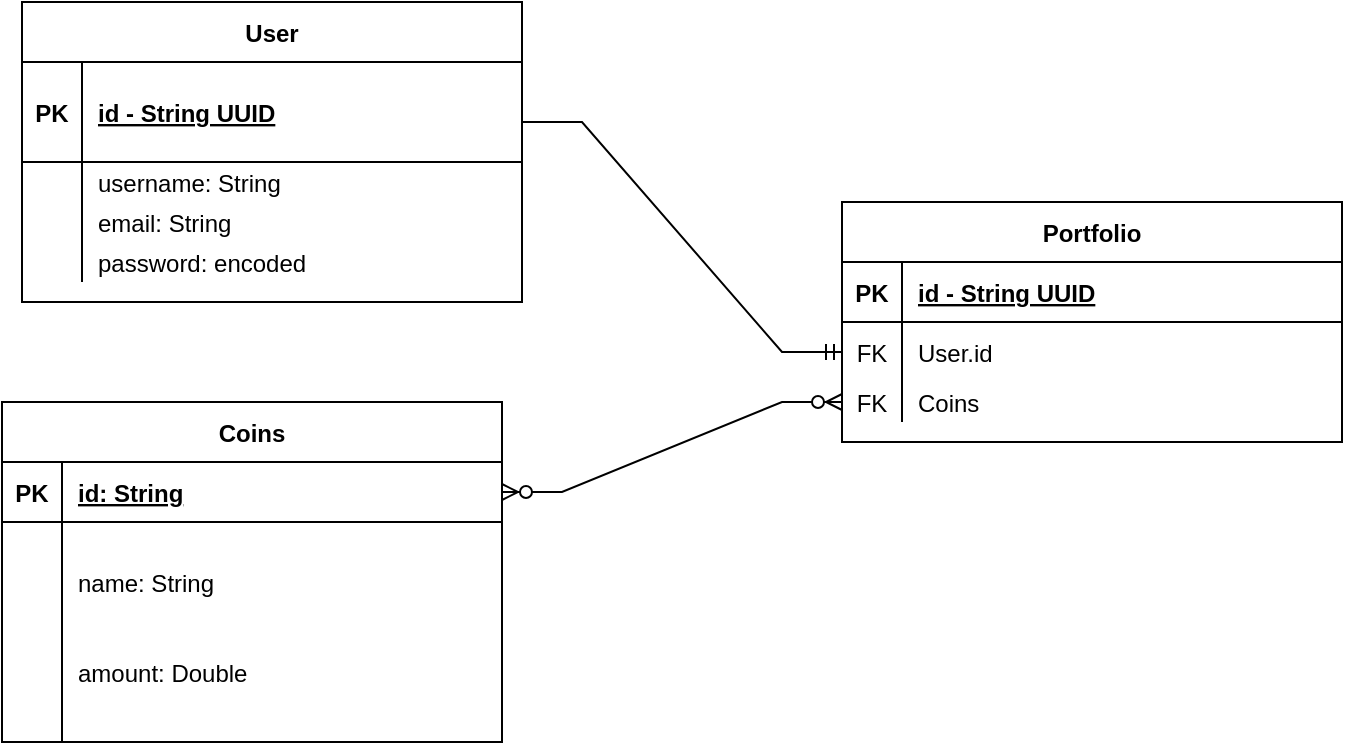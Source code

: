 <mxfile version="20.6.2" type="device"><diagram id="R2lEEEUBdFMjLlhIrx00" name="Page-1"><mxGraphModel dx="991" dy="578" grid="1" gridSize="10" guides="1" tooltips="1" connect="1" arrows="1" fold="1" page="1" pageScale="1" pageWidth="850" pageHeight="1100" math="0" shadow="0" extFonts="Permanent Marker^https://fonts.googleapis.com/css?family=Permanent+Marker"><root><mxCell id="0"/><mxCell id="1" parent="0"/><mxCell id="C-vyLk0tnHw3VtMMgP7b-23" value="Portfolio" style="shape=table;startSize=30;container=1;collapsible=1;childLayout=tableLayout;fixedRows=1;rowLines=0;fontStyle=1;align=center;resizeLast=1;" parent="1" vertex="1"><mxGeometry x="470" y="160" width="250" height="120" as="geometry"/></mxCell><mxCell id="C-vyLk0tnHw3VtMMgP7b-24" value="" style="shape=partialRectangle;collapsible=0;dropTarget=0;pointerEvents=0;fillColor=none;points=[[0,0.5],[1,0.5]];portConstraint=eastwest;top=0;left=0;right=0;bottom=1;" parent="C-vyLk0tnHw3VtMMgP7b-23" vertex="1"><mxGeometry y="30" width="250" height="30" as="geometry"/></mxCell><mxCell id="C-vyLk0tnHw3VtMMgP7b-25" value="PK" style="shape=partialRectangle;overflow=hidden;connectable=0;fillColor=none;top=0;left=0;bottom=0;right=0;fontStyle=1;" parent="C-vyLk0tnHw3VtMMgP7b-24" vertex="1"><mxGeometry width="30" height="30" as="geometry"><mxRectangle width="30" height="30" as="alternateBounds"/></mxGeometry></mxCell><mxCell id="C-vyLk0tnHw3VtMMgP7b-26" value="id - String UUID" style="shape=partialRectangle;overflow=hidden;connectable=0;fillColor=none;top=0;left=0;bottom=0;right=0;align=left;spacingLeft=6;fontStyle=5;" parent="C-vyLk0tnHw3VtMMgP7b-24" vertex="1"><mxGeometry x="30" width="220" height="30" as="geometry"><mxRectangle width="220" height="30" as="alternateBounds"/></mxGeometry></mxCell><mxCell id="C-vyLk0tnHw3VtMMgP7b-27" value="" style="shape=partialRectangle;collapsible=0;dropTarget=0;pointerEvents=0;fillColor=none;points=[[0,0.5],[1,0.5]];portConstraint=eastwest;top=0;left=0;right=0;bottom=0;" parent="C-vyLk0tnHw3VtMMgP7b-23" vertex="1"><mxGeometry y="60" width="250" height="30" as="geometry"/></mxCell><mxCell id="C-vyLk0tnHw3VtMMgP7b-28" value="FK" style="shape=partialRectangle;overflow=hidden;connectable=0;fillColor=none;top=0;left=0;bottom=0;right=0;" parent="C-vyLk0tnHw3VtMMgP7b-27" vertex="1"><mxGeometry width="30" height="30" as="geometry"><mxRectangle width="30" height="30" as="alternateBounds"/></mxGeometry></mxCell><mxCell id="C-vyLk0tnHw3VtMMgP7b-29" value="User.id" style="shape=partialRectangle;overflow=hidden;connectable=0;fillColor=none;top=0;left=0;bottom=0;right=0;align=left;spacingLeft=6;" parent="C-vyLk0tnHw3VtMMgP7b-27" vertex="1"><mxGeometry x="30" width="220" height="30" as="geometry"><mxRectangle width="220" height="30" as="alternateBounds"/></mxGeometry></mxCell><mxCell id="l9Rk30iuMOEpbTZ2LbPn-4" style="shape=partialRectangle;collapsible=0;dropTarget=0;pointerEvents=0;fillColor=none;points=[[0,0.5],[1,0.5]];portConstraint=eastwest;top=0;left=0;right=0;bottom=0;" vertex="1" parent="C-vyLk0tnHw3VtMMgP7b-23"><mxGeometry y="90" width="250" height="20" as="geometry"/></mxCell><mxCell id="l9Rk30iuMOEpbTZ2LbPn-5" value="FK" style="shape=partialRectangle;overflow=hidden;connectable=0;fillColor=none;top=0;left=0;bottom=0;right=0;" vertex="1" parent="l9Rk30iuMOEpbTZ2LbPn-4"><mxGeometry width="30" height="20" as="geometry"><mxRectangle width="30" height="20" as="alternateBounds"/></mxGeometry></mxCell><mxCell id="l9Rk30iuMOEpbTZ2LbPn-6" value="Coins" style="shape=partialRectangle;overflow=hidden;connectable=0;fillColor=none;top=0;left=0;bottom=0;right=0;align=left;spacingLeft=6;" vertex="1" parent="l9Rk30iuMOEpbTZ2LbPn-4"><mxGeometry x="30" width="220" height="20" as="geometry"><mxRectangle width="220" height="20" as="alternateBounds"/></mxGeometry></mxCell><mxCell id="l9Rk30iuMOEpbTZ2LbPn-28" value="User" style="shape=table;startSize=30;container=1;collapsible=1;childLayout=tableLayout;fixedRows=1;rowLines=0;fontStyle=1;align=center;resizeLast=1;" vertex="1" parent="1"><mxGeometry x="60" y="60" width="250" height="150" as="geometry"/></mxCell><mxCell id="l9Rk30iuMOEpbTZ2LbPn-29" value="" style="shape=partialRectangle;collapsible=0;dropTarget=0;pointerEvents=0;fillColor=none;points=[[0,0.5],[1,0.5]];portConstraint=eastwest;top=0;left=0;right=0;bottom=1;" vertex="1" parent="l9Rk30iuMOEpbTZ2LbPn-28"><mxGeometry y="30" width="250" height="50" as="geometry"/></mxCell><mxCell id="l9Rk30iuMOEpbTZ2LbPn-30" value="PK" style="shape=partialRectangle;overflow=hidden;connectable=0;fillColor=none;top=0;left=0;bottom=0;right=0;fontStyle=1;" vertex="1" parent="l9Rk30iuMOEpbTZ2LbPn-29"><mxGeometry width="30" height="50" as="geometry"><mxRectangle width="30" height="50" as="alternateBounds"/></mxGeometry></mxCell><mxCell id="l9Rk30iuMOEpbTZ2LbPn-31" value="id - String UUID" style="shape=partialRectangle;overflow=hidden;connectable=0;fillColor=none;top=0;left=0;bottom=0;right=0;align=left;spacingLeft=6;fontStyle=5;" vertex="1" parent="l9Rk30iuMOEpbTZ2LbPn-29"><mxGeometry x="30" width="220" height="50" as="geometry"><mxRectangle width="220" height="50" as="alternateBounds"/></mxGeometry></mxCell><mxCell id="l9Rk30iuMOEpbTZ2LbPn-35" style="shape=partialRectangle;collapsible=0;dropTarget=0;pointerEvents=0;fillColor=none;points=[[0,0.5],[1,0.5]];portConstraint=eastwest;top=0;left=0;right=0;bottom=0;" vertex="1" parent="l9Rk30iuMOEpbTZ2LbPn-28"><mxGeometry y="80" width="250" height="20" as="geometry"/></mxCell><mxCell id="l9Rk30iuMOEpbTZ2LbPn-36" style="shape=partialRectangle;overflow=hidden;connectable=0;fillColor=none;top=0;left=0;bottom=0;right=0;" vertex="1" parent="l9Rk30iuMOEpbTZ2LbPn-35"><mxGeometry width="30" height="20" as="geometry"><mxRectangle width="30" height="20" as="alternateBounds"/></mxGeometry></mxCell><mxCell id="l9Rk30iuMOEpbTZ2LbPn-37" value="username: String" style="shape=partialRectangle;overflow=hidden;connectable=0;fillColor=none;top=0;left=0;bottom=0;right=0;align=left;spacingLeft=6;" vertex="1" parent="l9Rk30iuMOEpbTZ2LbPn-35"><mxGeometry x="30" width="220" height="20" as="geometry"><mxRectangle width="220" height="20" as="alternateBounds"/></mxGeometry></mxCell><mxCell id="l9Rk30iuMOEpbTZ2LbPn-38" style="shape=partialRectangle;collapsible=0;dropTarget=0;pointerEvents=0;fillColor=none;points=[[0,0.5],[1,0.5]];portConstraint=eastwest;top=0;left=0;right=0;bottom=0;" vertex="1" parent="l9Rk30iuMOEpbTZ2LbPn-28"><mxGeometry y="100" width="250" height="20" as="geometry"/></mxCell><mxCell id="l9Rk30iuMOEpbTZ2LbPn-39" style="shape=partialRectangle;overflow=hidden;connectable=0;fillColor=none;top=0;left=0;bottom=0;right=0;" vertex="1" parent="l9Rk30iuMOEpbTZ2LbPn-38"><mxGeometry width="30" height="20" as="geometry"><mxRectangle width="30" height="20" as="alternateBounds"/></mxGeometry></mxCell><mxCell id="l9Rk30iuMOEpbTZ2LbPn-40" value="email: String" style="shape=partialRectangle;overflow=hidden;connectable=0;fillColor=none;top=0;left=0;bottom=0;right=0;align=left;spacingLeft=6;" vertex="1" parent="l9Rk30iuMOEpbTZ2LbPn-38"><mxGeometry x="30" width="220" height="20" as="geometry"><mxRectangle width="220" height="20" as="alternateBounds"/></mxGeometry></mxCell><mxCell id="l9Rk30iuMOEpbTZ2LbPn-41" style="shape=partialRectangle;collapsible=0;dropTarget=0;pointerEvents=0;fillColor=none;points=[[0,0.5],[1,0.5]];portConstraint=eastwest;top=0;left=0;right=0;bottom=0;" vertex="1" parent="l9Rk30iuMOEpbTZ2LbPn-28"><mxGeometry y="120" width="250" height="20" as="geometry"/></mxCell><mxCell id="l9Rk30iuMOEpbTZ2LbPn-42" style="shape=partialRectangle;overflow=hidden;connectable=0;fillColor=none;top=0;left=0;bottom=0;right=0;" vertex="1" parent="l9Rk30iuMOEpbTZ2LbPn-41"><mxGeometry width="30" height="20" as="geometry"><mxRectangle width="30" height="20" as="alternateBounds"/></mxGeometry></mxCell><mxCell id="l9Rk30iuMOEpbTZ2LbPn-43" value="password: encoded" style="shape=partialRectangle;overflow=hidden;connectable=0;fillColor=none;top=0;left=0;bottom=0;right=0;align=left;spacingLeft=6;" vertex="1" parent="l9Rk30iuMOEpbTZ2LbPn-41"><mxGeometry x="30" width="220" height="20" as="geometry"><mxRectangle width="220" height="20" as="alternateBounds"/></mxGeometry></mxCell><mxCell id="l9Rk30iuMOEpbTZ2LbPn-44" value="Coins" style="shape=table;startSize=30;container=1;collapsible=1;childLayout=tableLayout;fixedRows=1;rowLines=0;fontStyle=1;align=center;resizeLast=1;" vertex="1" parent="1"><mxGeometry x="50" y="260" width="250" height="170" as="geometry"/></mxCell><mxCell id="l9Rk30iuMOEpbTZ2LbPn-45" value="" style="shape=partialRectangle;collapsible=0;dropTarget=0;pointerEvents=0;fillColor=none;points=[[0,0.5],[1,0.5]];portConstraint=eastwest;top=0;left=0;right=0;bottom=1;" vertex="1" parent="l9Rk30iuMOEpbTZ2LbPn-44"><mxGeometry y="30" width="250" height="30" as="geometry"/></mxCell><mxCell id="l9Rk30iuMOEpbTZ2LbPn-46" value="PK" style="shape=partialRectangle;overflow=hidden;connectable=0;fillColor=none;top=0;left=0;bottom=0;right=0;fontStyle=1;" vertex="1" parent="l9Rk30iuMOEpbTZ2LbPn-45"><mxGeometry width="30" height="30" as="geometry"><mxRectangle width="30" height="30" as="alternateBounds"/></mxGeometry></mxCell><mxCell id="l9Rk30iuMOEpbTZ2LbPn-47" value="id: String" style="shape=partialRectangle;overflow=hidden;connectable=0;fillColor=none;top=0;left=0;bottom=0;right=0;align=left;spacingLeft=6;fontStyle=5;" vertex="1" parent="l9Rk30iuMOEpbTZ2LbPn-45"><mxGeometry x="30" width="220" height="30" as="geometry"><mxRectangle width="220" height="30" as="alternateBounds"/></mxGeometry></mxCell><mxCell id="l9Rk30iuMOEpbTZ2LbPn-48" value="" style="shape=partialRectangle;collapsible=0;dropTarget=0;pointerEvents=0;fillColor=none;points=[[0,0.5],[1,0.5]];portConstraint=eastwest;top=0;left=0;right=0;bottom=0;" vertex="1" parent="l9Rk30iuMOEpbTZ2LbPn-44"><mxGeometry y="60" width="250" height="20" as="geometry"/></mxCell><mxCell id="l9Rk30iuMOEpbTZ2LbPn-49" value="" style="shape=partialRectangle;overflow=hidden;connectable=0;fillColor=none;top=0;left=0;bottom=0;right=0;" vertex="1" parent="l9Rk30iuMOEpbTZ2LbPn-48"><mxGeometry width="30" height="20" as="geometry"><mxRectangle width="30" height="20" as="alternateBounds"/></mxGeometry></mxCell><mxCell id="l9Rk30iuMOEpbTZ2LbPn-50" value="" style="shape=partialRectangle;overflow=hidden;connectable=0;fillColor=none;top=0;left=0;bottom=0;right=0;align=left;spacingLeft=6;" vertex="1" parent="l9Rk30iuMOEpbTZ2LbPn-48"><mxGeometry x="30" width="220" height="20" as="geometry"><mxRectangle width="220" height="20" as="alternateBounds"/></mxGeometry></mxCell><mxCell id="l9Rk30iuMOEpbTZ2LbPn-51" style="shape=partialRectangle;collapsible=0;dropTarget=0;pointerEvents=0;fillColor=none;points=[[0,0.5],[1,0.5]];portConstraint=eastwest;top=0;left=0;right=0;bottom=0;" vertex="1" parent="l9Rk30iuMOEpbTZ2LbPn-44"><mxGeometry y="80" width="250" height="20" as="geometry"/></mxCell><mxCell id="l9Rk30iuMOEpbTZ2LbPn-52" style="shape=partialRectangle;overflow=hidden;connectable=0;fillColor=none;top=0;left=0;bottom=0;right=0;" vertex="1" parent="l9Rk30iuMOEpbTZ2LbPn-51"><mxGeometry width="30" height="20" as="geometry"><mxRectangle width="30" height="20" as="alternateBounds"/></mxGeometry></mxCell><mxCell id="l9Rk30iuMOEpbTZ2LbPn-53" value="name: String" style="shape=partialRectangle;overflow=hidden;connectable=0;fillColor=none;top=0;left=0;bottom=0;right=0;align=left;spacingLeft=6;" vertex="1" parent="l9Rk30iuMOEpbTZ2LbPn-51"><mxGeometry x="30" width="220" height="20" as="geometry"><mxRectangle width="220" height="20" as="alternateBounds"/></mxGeometry></mxCell><mxCell id="l9Rk30iuMOEpbTZ2LbPn-54" style="shape=partialRectangle;collapsible=0;dropTarget=0;pointerEvents=0;fillColor=none;points=[[0,0.5],[1,0.5]];portConstraint=eastwest;top=0;left=0;right=0;bottom=0;" vertex="1" parent="l9Rk30iuMOEpbTZ2LbPn-44"><mxGeometry y="100" width="250" height="70" as="geometry"/></mxCell><mxCell id="l9Rk30iuMOEpbTZ2LbPn-55" style="shape=partialRectangle;overflow=hidden;connectable=0;fillColor=none;top=0;left=0;bottom=0;right=0;" vertex="1" parent="l9Rk30iuMOEpbTZ2LbPn-54"><mxGeometry width="30" height="70" as="geometry"><mxRectangle width="30" height="70" as="alternateBounds"/></mxGeometry></mxCell><mxCell id="l9Rk30iuMOEpbTZ2LbPn-56" value="amount: Double" style="shape=partialRectangle;overflow=hidden;connectable=0;fillColor=none;top=0;left=0;bottom=0;right=0;align=left;spacingLeft=6;" vertex="1" parent="l9Rk30iuMOEpbTZ2LbPn-54"><mxGeometry x="30" width="220" height="70" as="geometry"><mxRectangle width="220" height="70" as="alternateBounds"/></mxGeometry></mxCell><mxCell id="l9Rk30iuMOEpbTZ2LbPn-63" value="" style="edgeStyle=entityRelationEdgeStyle;fontSize=12;html=1;endArrow=ERmandOne;rounded=0;entryX=0;entryY=0.5;entryDx=0;entryDy=0;" edge="1" parent="1" target="C-vyLk0tnHw3VtMMgP7b-27"><mxGeometry width="100" height="100" relative="1" as="geometry"><mxPoint x="310" y="120" as="sourcePoint"/><mxPoint x="410" y="20" as="targetPoint"/></mxGeometry></mxCell><mxCell id="l9Rk30iuMOEpbTZ2LbPn-64" value="" style="edgeStyle=entityRelationEdgeStyle;fontSize=12;html=1;endArrow=ERzeroToMany;endFill=1;startArrow=ERzeroToMany;rounded=0;exitX=0;exitY=0.5;exitDx=0;exitDy=0;" edge="1" parent="1" source="l9Rk30iuMOEpbTZ2LbPn-4" target="l9Rk30iuMOEpbTZ2LbPn-45"><mxGeometry width="100" height="100" relative="1" as="geometry"><mxPoint x="380" y="220" as="sourcePoint"/><mxPoint x="340" y="460" as="targetPoint"/></mxGeometry></mxCell></root></mxGraphModel></diagram></mxfile>